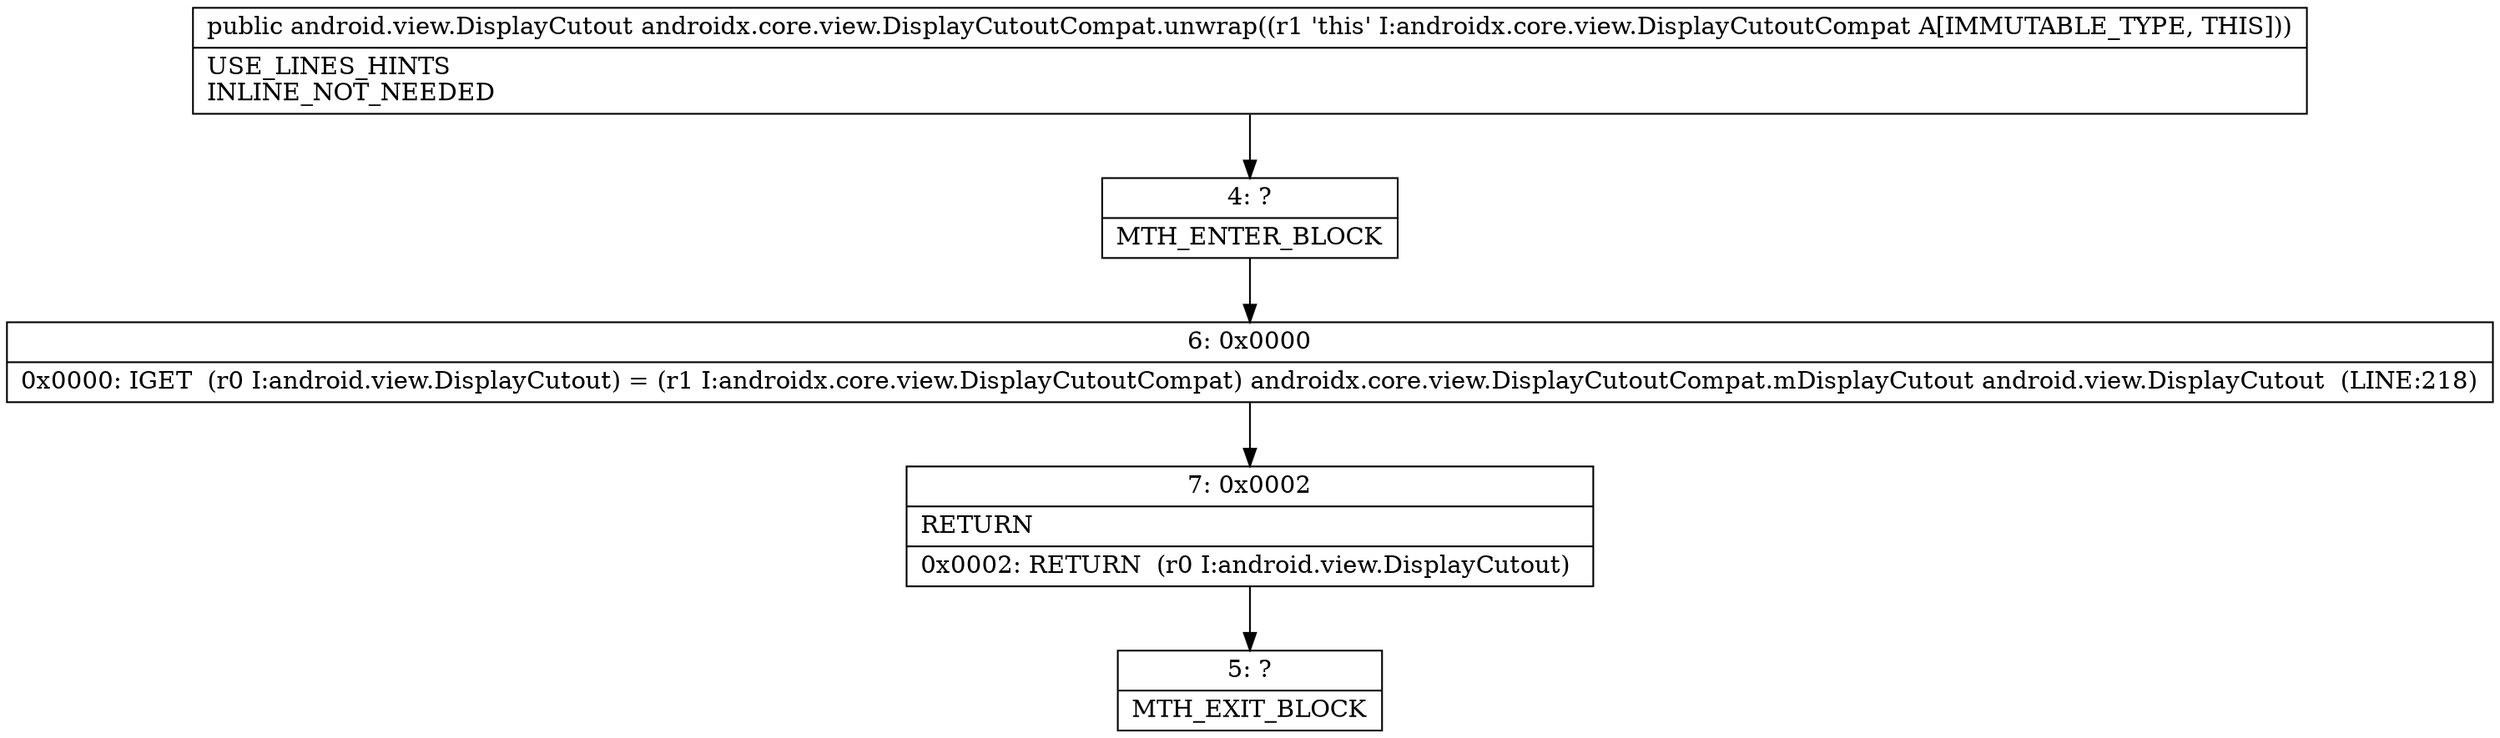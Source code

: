 digraph "CFG forandroidx.core.view.DisplayCutoutCompat.unwrap()Landroid\/view\/DisplayCutout;" {
Node_4 [shape=record,label="{4\:\ ?|MTH_ENTER_BLOCK\l}"];
Node_6 [shape=record,label="{6\:\ 0x0000|0x0000: IGET  (r0 I:android.view.DisplayCutout) = (r1 I:androidx.core.view.DisplayCutoutCompat) androidx.core.view.DisplayCutoutCompat.mDisplayCutout android.view.DisplayCutout  (LINE:218)\l}"];
Node_7 [shape=record,label="{7\:\ 0x0002|RETURN\l|0x0002: RETURN  (r0 I:android.view.DisplayCutout) \l}"];
Node_5 [shape=record,label="{5\:\ ?|MTH_EXIT_BLOCK\l}"];
MethodNode[shape=record,label="{public android.view.DisplayCutout androidx.core.view.DisplayCutoutCompat.unwrap((r1 'this' I:androidx.core.view.DisplayCutoutCompat A[IMMUTABLE_TYPE, THIS]))  | USE_LINES_HINTS\lINLINE_NOT_NEEDED\l}"];
MethodNode -> Node_4;Node_4 -> Node_6;
Node_6 -> Node_7;
Node_7 -> Node_5;
}


